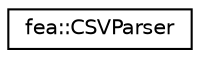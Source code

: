 digraph "Graphical Class Hierarchy"
{
  edge [fontname="Helvetica",fontsize="10",labelfontname="Helvetica",labelfontsize="10"];
  node [fontname="Helvetica",fontsize="10",shape=record];
  rankdir="LR";
  Node1 [label="fea::CSVParser",height=0.2,width=0.4,color="black", fillcolor="white", style="filled",URL="$classfea_1_1_c_s_v_parser.html",tooltip="Reads data from a csv file into an std::vector and writes the contents of an std::vector to a file..."];
}
